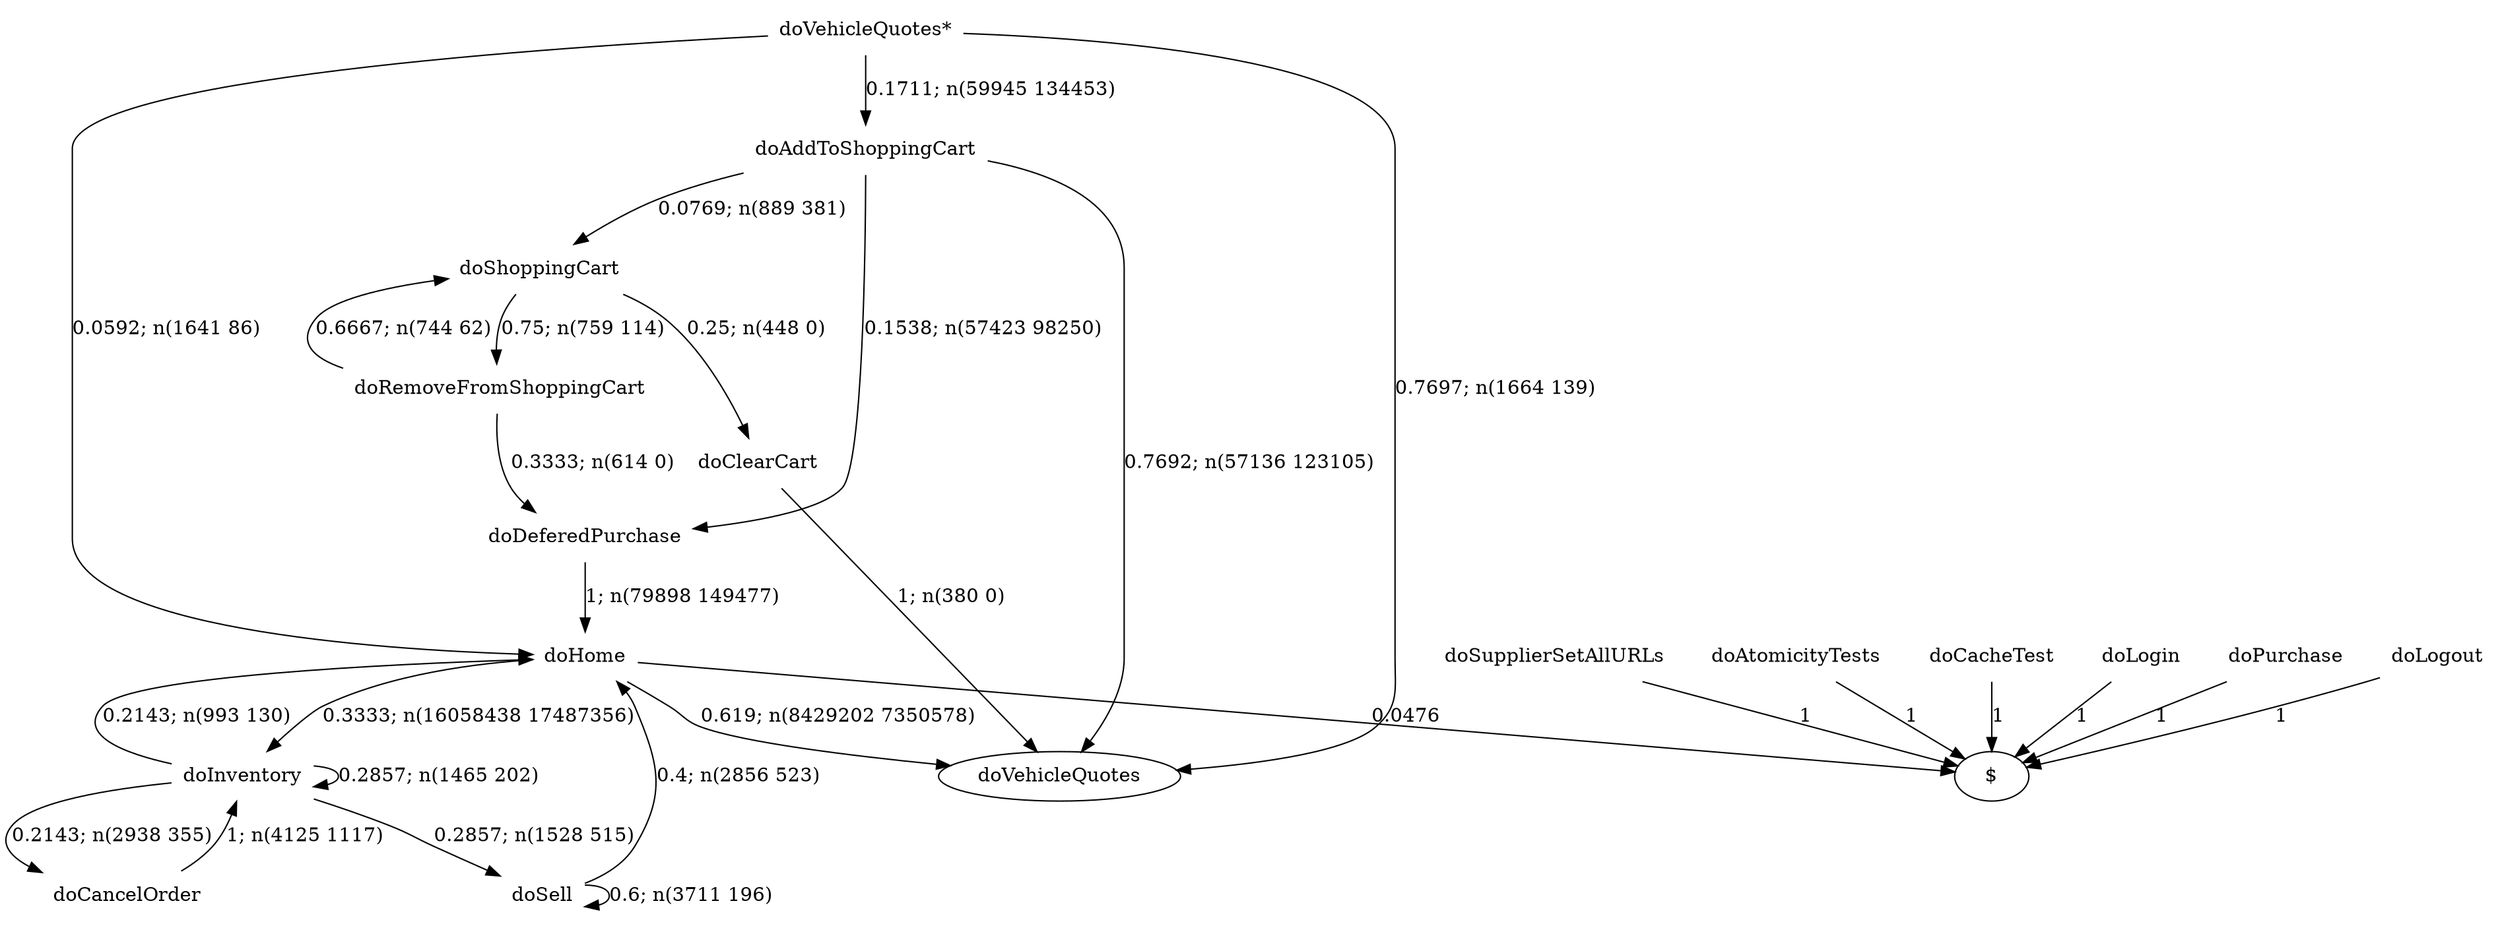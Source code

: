 digraph G {"doVehicleQuotes*" [label="doVehicleQuotes*",shape=none];"doSupplierSetAllURLs" [label="doSupplierSetAllURLs",shape=none];"doAtomicityTests" [label="doAtomicityTests",shape=none];"doCacheTest" [label="doCacheTest",shape=none];"doLogin" [label="doLogin",shape=none];"doAddToShoppingCart" [label="doAddToShoppingCart",shape=none];"doDeferedPurchase" [label="doDeferedPurchase",shape=none];"doHome" [label="doHome",shape=none];"doShoppingCart" [label="doShoppingCart",shape=none];"doClearCart" [label="doClearCart",shape=none];"doPurchase" [label="doPurchase",shape=none];"doInventory" [label="doInventory",shape=none];"doSell" [label="doSell",shape=none];"doLogout" [label="doLogout",shape=none];"doCancelOrder" [label="doCancelOrder",shape=none];"doRemoveFromShoppingCart" [label="doRemoveFromShoppingCart",shape=none];"doVehicleQuotes*"->"doVehicleQuotes" [style=solid,label="0.7697; n(1664 139)"];"doVehicleQuotes*"->"doAddToShoppingCart" [style=solid,label="0.1711; n(59945 134453)"];"doVehicleQuotes*"->"doHome" [style=solid,label="0.0592; n(1641 86)"];"doSupplierSetAllURLs"->"$" [style=solid,label="1"];"doAtomicityTests"->"$" [style=solid,label="1"];"doCacheTest"->"$" [style=solid,label="1"];"doLogin"->"$" [style=solid,label="1"];"doAddToShoppingCart"->"doVehicleQuotes" [style=solid,label="0.7692; n(57136 123105)"];"doAddToShoppingCart"->"doDeferedPurchase" [style=solid,label="0.1538; n(57423 98250)"];"doAddToShoppingCart"->"doShoppingCart" [style=solid,label="0.0769; n(889 381)"];"doDeferedPurchase"->"doHome" [style=solid,label="1; n(79898 149477)"];"doHome"->"doVehicleQuotes" [style=solid,label="0.619; n(8429202 7350578)"];"doHome"->"doInventory" [style=solid,label="0.3333; n(16058438 17487356)"];"doHome"->"$" [style=solid,label="0.0476"];"doShoppingCart"->"doClearCart" [style=solid,label="0.25; n(448 0)"];"doShoppingCart"->"doRemoveFromShoppingCart" [style=solid,label="0.75; n(759 114)"];"doClearCart"->"doVehicleQuotes" [style=solid,label="1; n(380 0)"];"doPurchase"->"$" [style=solid,label="1"];"doInventory"->"doHome" [style=solid,label="0.2143; n(993 130)"];"doInventory"->"doInventory" [style=solid,label="0.2857; n(1465 202)"];"doInventory"->"doSell" [style=solid,label="0.2857; n(1528 515)"];"doInventory"->"doCancelOrder" [style=solid,label="0.2143; n(2938 355)"];"doSell"->"doHome" [style=solid,label="0.4; n(2856 523)"];"doSell"->"doSell" [style=solid,label="0.6; n(3711 196)"];"doLogout"->"$" [style=solid,label="1"];"doCancelOrder"->"doInventory" [style=solid,label="1; n(4125 1117)"];"doRemoveFromShoppingCart"->"doDeferedPurchase" [style=solid,label="0.3333; n(614 0)"];"doRemoveFromShoppingCart"->"doShoppingCart" [style=solid,label="0.6667; n(744 62)"];}